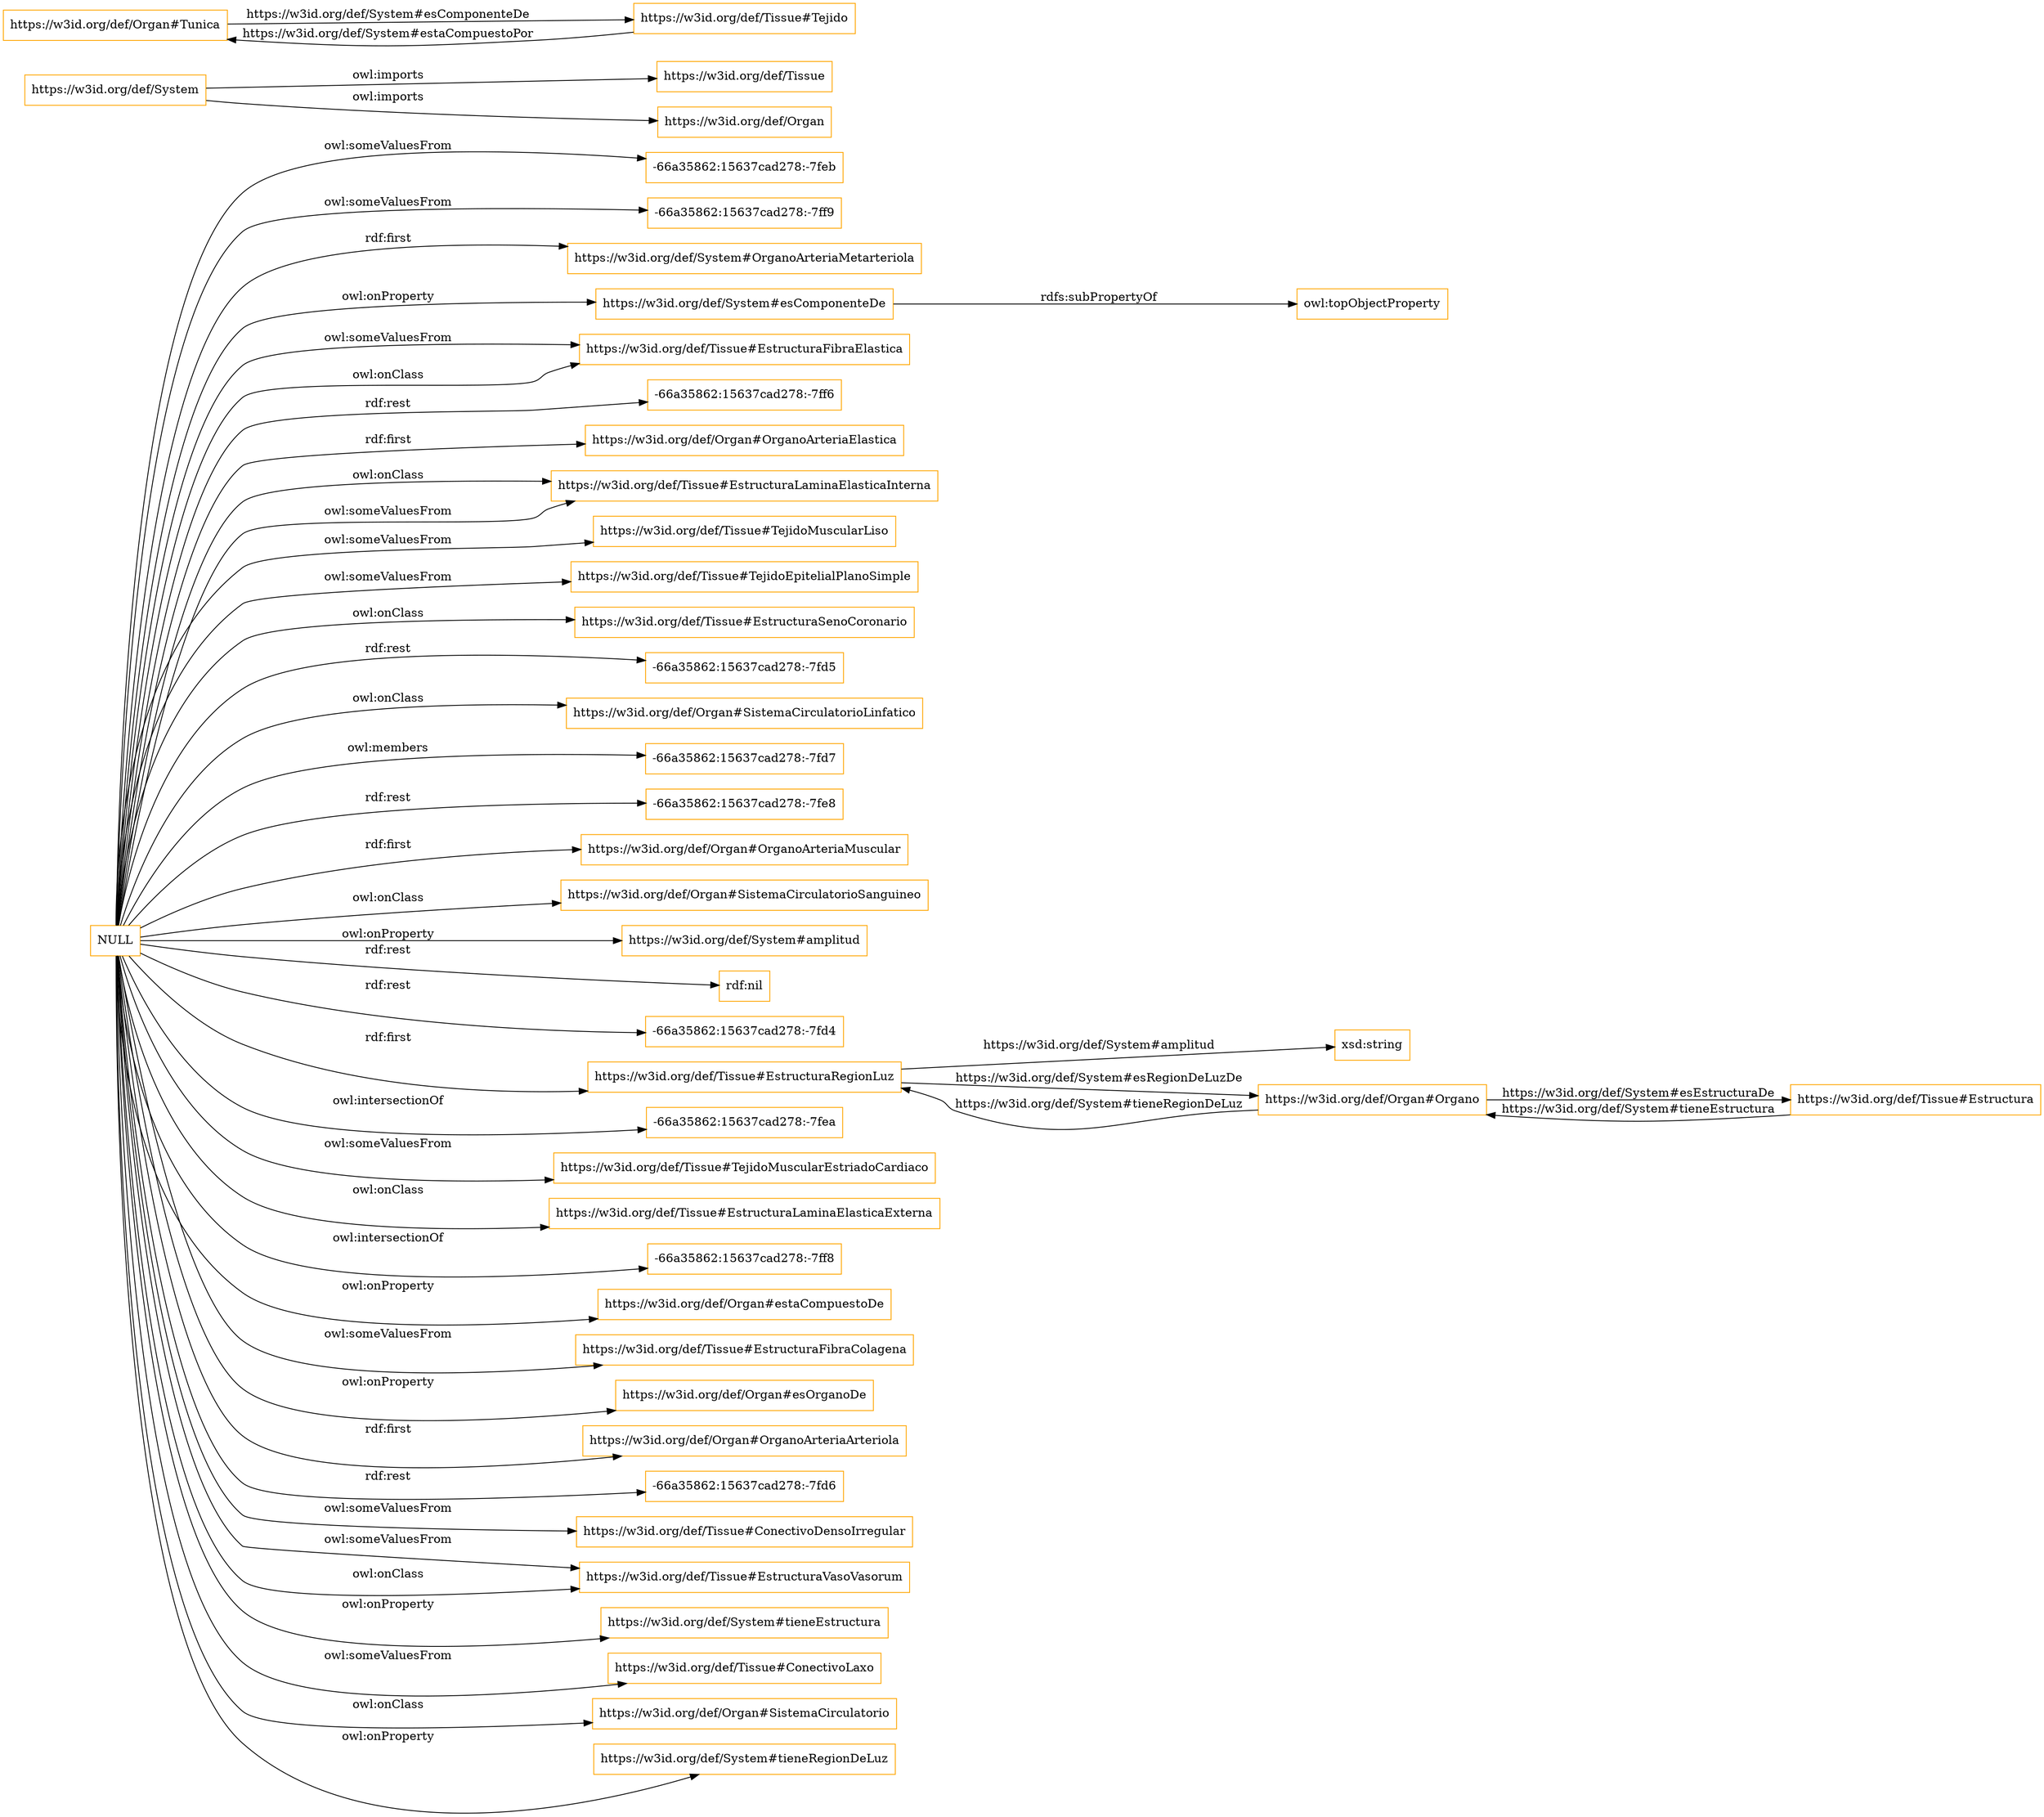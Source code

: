digraph ar2dtool_diagram { 
rankdir=LR;
size="1501"
node [shape = rectangle, color="orange"]; "-66a35862:15637cad278:-7feb" "-66a35862:15637cad278:-7ff9" "https://w3id.org/def/System#OrganoArteriaMetarteriola" ; /*classes style*/
	"https://w3id.org/def/System" -> "https://w3id.org/def/Tissue" [ label = "owl:imports" ];
	"https://w3id.org/def/System" -> "https://w3id.org/def/Organ" [ label = "owl:imports" ];
	"https://w3id.org/def/System#esComponenteDe" -> "owl:topObjectProperty" [ label = "rdfs:subPropertyOf" ];
	"NULL" -> "https://w3id.org/def/Tissue#EstructuraFibraElastica" [ label = "owl:someValuesFrom" ];
	"NULL" -> "-66a35862:15637cad278:-7ff6" [ label = "rdf:rest" ];
	"NULL" -> "https://w3id.org/def/Organ#OrganoArteriaElastica" [ label = "rdf:first" ];
	"NULL" -> "https://w3id.org/def/Tissue#EstructuraLaminaElasticaInterna" [ label = "owl:onClass" ];
	"NULL" -> "https://w3id.org/def/System#OrganoArteriaMetarteriola" [ label = "rdf:first" ];
	"NULL" -> "https://w3id.org/def/Tissue#TejidoMuscularLiso" [ label = "owl:someValuesFrom" ];
	"NULL" -> "https://w3id.org/def/Tissue#TejidoEpitelialPlanoSimple" [ label = "owl:someValuesFrom" ];
	"NULL" -> "https://w3id.org/def/Tissue#EstructuraSenoCoronario" [ label = "owl:onClass" ];
	"NULL" -> "-66a35862:15637cad278:-7fd5" [ label = "rdf:rest" ];
	"NULL" -> "https://w3id.org/def/Organ#SistemaCirculatorioLinfatico" [ label = "owl:onClass" ];
	"NULL" -> "-66a35862:15637cad278:-7fd7" [ label = "owl:members" ];
	"NULL" -> "-66a35862:15637cad278:-7fe8" [ label = "rdf:rest" ];
	"NULL" -> "-66a35862:15637cad278:-7feb" [ label = "owl:someValuesFrom" ];
	"NULL" -> "https://w3id.org/def/Organ#OrganoArteriaMuscular" [ label = "rdf:first" ];
	"NULL" -> "https://w3id.org/def/Organ#SistemaCirculatorioSanguineo" [ label = "owl:onClass" ];
	"NULL" -> "https://w3id.org/def/System#amplitud" [ label = "owl:onProperty" ];
	"NULL" -> "rdf:nil" [ label = "rdf:rest" ];
	"NULL" -> "-66a35862:15637cad278:-7fd4" [ label = "rdf:rest" ];
	"NULL" -> "https://w3id.org/def/Tissue#EstructuraRegionLuz" [ label = "rdf:first" ];
	"NULL" -> "https://w3id.org/def/Tissue#EstructuraFibraElastica" [ label = "owl:onClass" ];
	"NULL" -> "-66a35862:15637cad278:-7fea" [ label = "owl:intersectionOf" ];
	"NULL" -> "https://w3id.org/def/Tissue#TejidoMuscularEstriadoCardiaco" [ label = "owl:someValuesFrom" ];
	"NULL" -> "https://w3id.org/def/Tissue#EstructuraLaminaElasticaInterna" [ label = "owl:someValuesFrom" ];
	"NULL" -> "https://w3id.org/def/Tissue#EstructuraLaminaElasticaExterna" [ label = "owl:onClass" ];
	"NULL" -> "-66a35862:15637cad278:-7ff8" [ label = "owl:intersectionOf" ];
	"NULL" -> "https://w3id.org/def/Organ#estaCompuestoDe" [ label = "owl:onProperty" ];
	"NULL" -> "https://w3id.org/def/Tissue#EstructuraFibraColagena" [ label = "owl:someValuesFrom" ];
	"NULL" -> "https://w3id.org/def/System#esComponenteDe" [ label = "owl:onProperty" ];
	"NULL" -> "https://w3id.org/def/Organ#esOrganoDe" [ label = "owl:onProperty" ];
	"NULL" -> "https://w3id.org/def/Organ#OrganoArteriaArteriola" [ label = "rdf:first" ];
	"NULL" -> "-66a35862:15637cad278:-7fd6" [ label = "rdf:rest" ];
	"NULL" -> "https://w3id.org/def/Tissue#ConectivoDensoIrregular" [ label = "owl:someValuesFrom" ];
	"NULL" -> "https://w3id.org/def/Tissue#EstructuraVasoVasorum" [ label = "owl:someValuesFrom" ];
	"NULL" -> "https://w3id.org/def/System#tieneEstructura" [ label = "owl:onProperty" ];
	"NULL" -> "https://w3id.org/def/Tissue#ConectivoLaxo" [ label = "owl:someValuesFrom" ];
	"NULL" -> "https://w3id.org/def/Organ#SistemaCirculatorio" [ label = "owl:onClass" ];
	"NULL" -> "https://w3id.org/def/System#tieneRegionDeLuz" [ label = "owl:onProperty" ];
	"NULL" -> "https://w3id.org/def/Tissue#EstructuraVasoVasorum" [ label = "owl:onClass" ];
	"NULL" -> "-66a35862:15637cad278:-7ff9" [ label = "owl:someValuesFrom" ];
	"https://w3id.org/def/Organ#Tunica" -> "https://w3id.org/def/Tissue#Tejido" [ label = "https://w3id.org/def/System#esComponenteDe" ];
	"https://w3id.org/def/Tissue#EstructuraRegionLuz" -> "xsd:string" [ label = "https://w3id.org/def/System#amplitud" ];
	"https://w3id.org/def/Tissue#EstructuraRegionLuz" -> "https://w3id.org/def/Organ#Organo" [ label = "https://w3id.org/def/System#esRegionDeLuzDe" ];
	"https://w3id.org/def/Tissue#Tejido" -> "https://w3id.org/def/Organ#Tunica" [ label = "https://w3id.org/def/System#estaCompuestoPor" ];
	"https://w3id.org/def/Organ#Organo" -> "https://w3id.org/def/Tissue#Estructura" [ label = "https://w3id.org/def/System#esEstructuraDe" ];
	"https://w3id.org/def/Organ#Organo" -> "https://w3id.org/def/Tissue#EstructuraRegionLuz" [ label = "https://w3id.org/def/System#tieneRegionDeLuz" ];
	"https://w3id.org/def/Tissue#Estructura" -> "https://w3id.org/def/Organ#Organo" [ label = "https://w3id.org/def/System#tieneEstructura" ];

}
